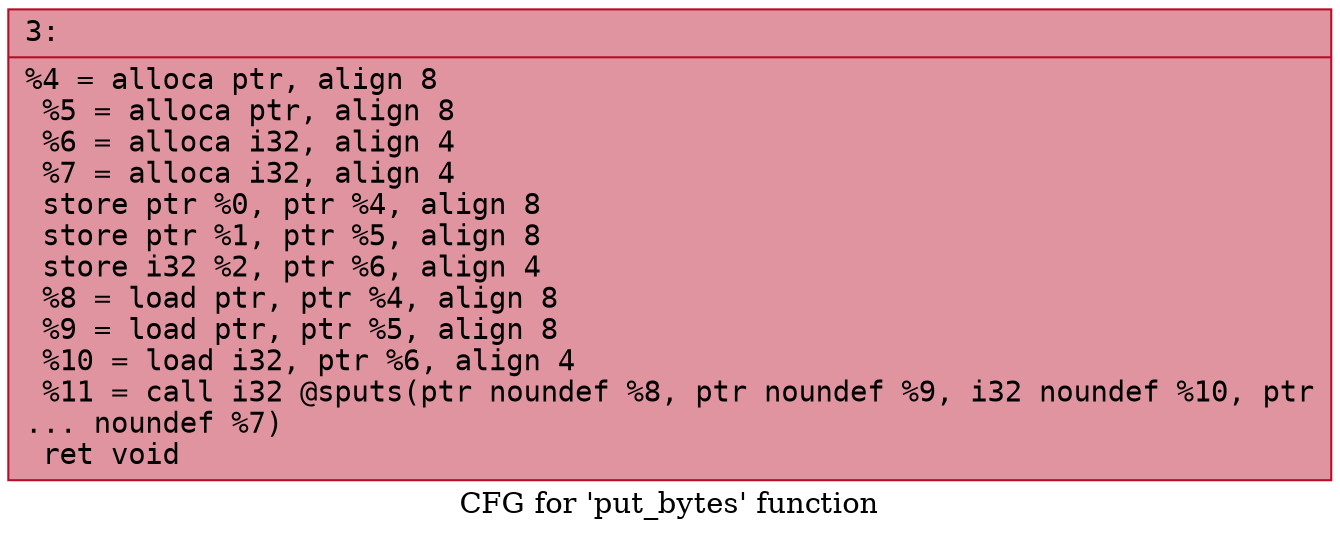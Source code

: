 digraph "CFG for 'put_bytes' function" {
	label="CFG for 'put_bytes' function";

	Node0x600003ba6da0 [shape=record,color="#b70d28ff", style=filled, fillcolor="#b70d2870" fontname="Courier",label="{3:\l|  %4 = alloca ptr, align 8\l  %5 = alloca ptr, align 8\l  %6 = alloca i32, align 4\l  %7 = alloca i32, align 4\l  store ptr %0, ptr %4, align 8\l  store ptr %1, ptr %5, align 8\l  store i32 %2, ptr %6, align 4\l  %8 = load ptr, ptr %4, align 8\l  %9 = load ptr, ptr %5, align 8\l  %10 = load i32, ptr %6, align 4\l  %11 = call i32 @sputs(ptr noundef %8, ptr noundef %9, i32 noundef %10, ptr\l... noundef %7)\l  ret void\l}"];
}
